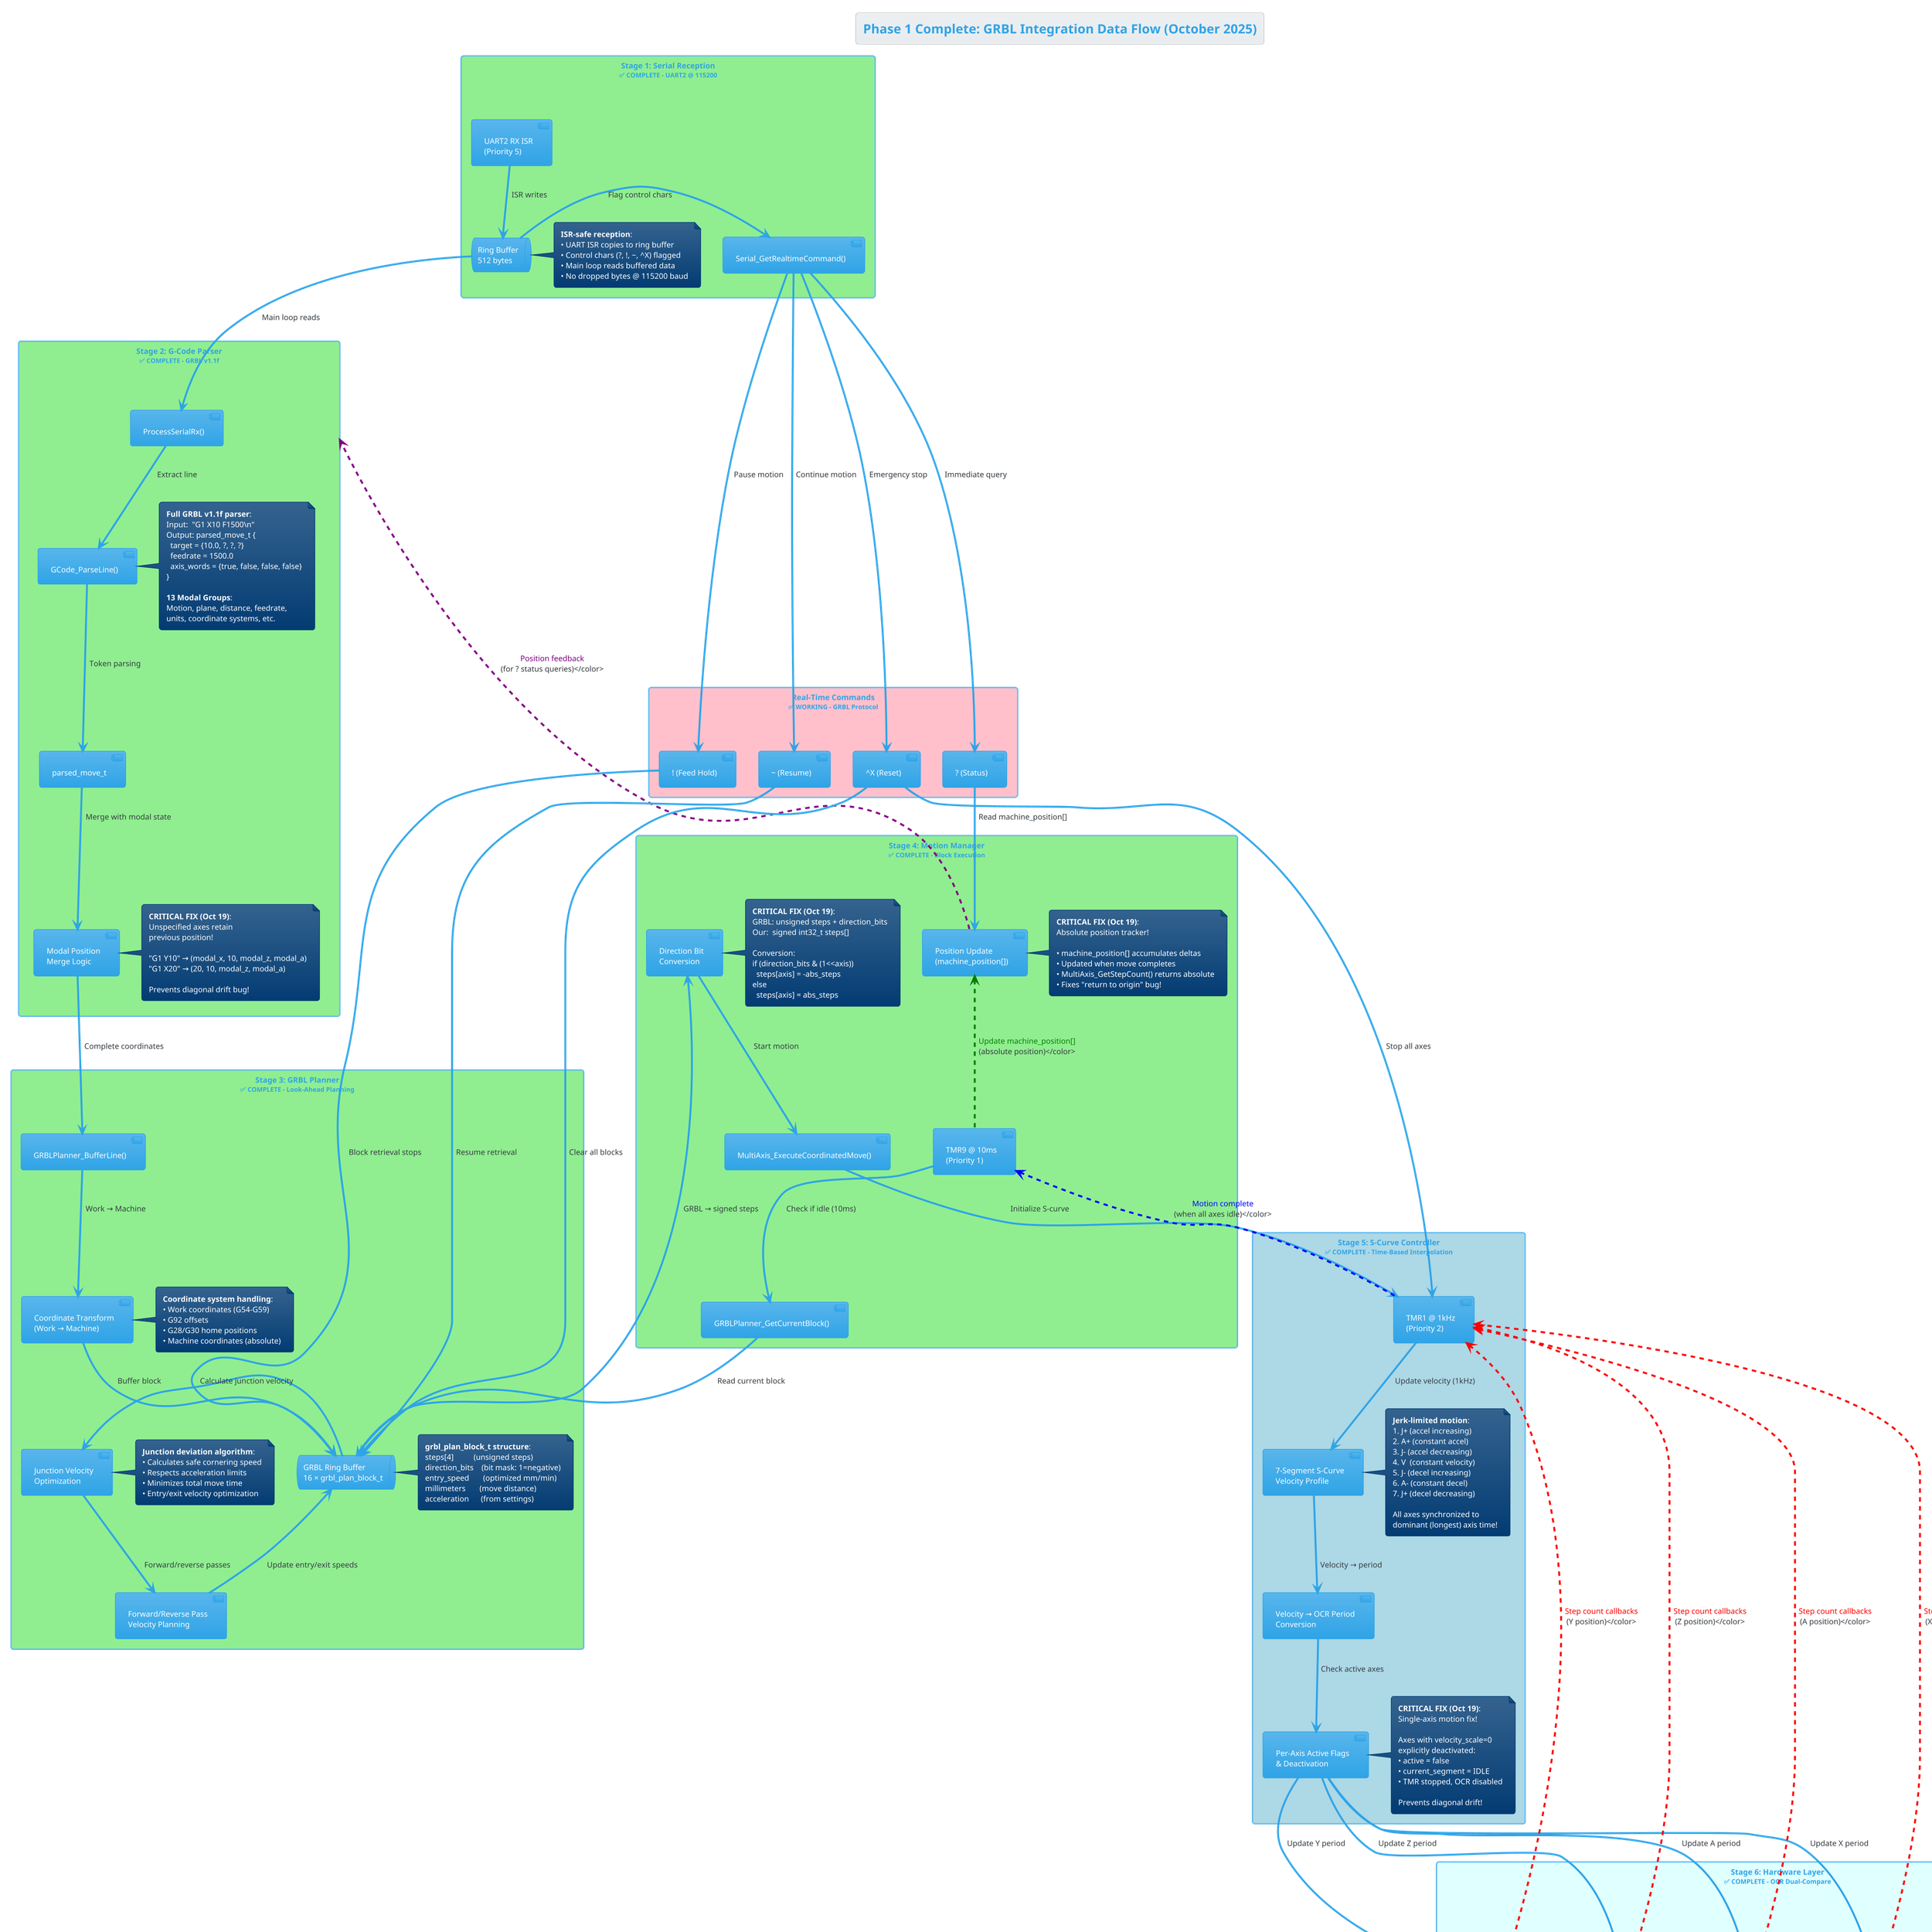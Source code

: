 @startuml
!theme cerulean
title Phase 1 Complete: GRBL Integration Data Flow (October 2025)
scale 1.3

' ============================================================================
' STAGE 1: SERIAL RECEPTION (✅ WORKING)
' ============================================================================
rectangle "**Stage 1: Serial Reception**\n<size:10>✅ COMPLETE - UART2 @ 115200</size>" as Stage1 #LightGreen {
  component "UART2 RX ISR\n(Priority 5)" as UART_ISR
  queue "Ring Buffer\n512 bytes" as SerialBuf
  component "Serial_GetRealtimeCommand()" as RTCmd
  
  note right of SerialBuf
    **ISR-safe reception**:
    • UART ISR copies to ring buffer
    • Control chars (?, !, ~, ^X) flagged
    • Main loop reads buffered data
    • No dropped bytes @ 115200 baud
  end note
}

' ============================================================================
' STAGE 2: G-CODE PARSING (✅ WORKING)
' ============================================================================
rectangle "**Stage 2: G-Code Parser**\n<size:10>✅ COMPLETE - GRBL v1.1f</size>" as Stage2 #LightGreen {
  component "ProcessSerialRx()" as SerialProc
  component "GCode_ParseLine()" as Parser
  component "parsed_move_t" as ParsedMove
  component "Modal Position\nMerge Logic" as ModalMerge
  
  note right of Parser
    **Full GRBL v1.1f parser**:
    Input:  "G1 X10 F1500\n"
    Output: parsed_move_t {
      target = {10.0, ?, ?, ?}
      feedrate = 1500.0
      axis_words = {true, false, false, false}
    }
    
    **13 Modal Groups**:
    Motion, plane, distance, feedrate,
    units, coordinate systems, etc.
  end note
  
  note right of ModalMerge
    **CRITICAL FIX (Oct 19)**:
    Unspecified axes retain
    previous position!
    
    "G1 Y10" → (modal_x, 10, modal_z, modal_a)
    "G1 X20" → (20, 10, modal_z, modal_a)
    
    Prevents diagonal drift bug!
  end note
}

' ============================================================================
' STAGE 3: GRBL MOTION PLANNER (✅ WORKING)
' ============================================================================
rectangle "**Stage 3: GRBL Planner**\n<size:10>✅ COMPLETE - Look-Ahead Planning</size>" as Stage3 #LightGreen {
  component "GRBLPlanner_BufferLine()" as PlannerAdd
  component "Coordinate Transform\n(Work → Machine)" as CoordXform
  queue "GRBL Ring Buffer\n16 × grbl_plan_block_t" as GRBLBuf
  component "Junction Velocity\nOptimization" as Junction
  component "Forward/Reverse Pass\nVelocity Planning" as Passes
  
  note right of CoordXform
    **Coordinate system handling**:
    • Work coordinates (G54-G59)
    • G92 offsets
    • G28/G30 home positions
    • Machine coordinates (absolute)
  end note
  
  note right of Junction
    **Junction deviation algorithm**:
    • Calculates safe cornering speed
    • Respects acceleration limits
    • Minimizes total move time
    • Entry/exit velocity optimization
  end note
  
  note right of GRBLBuf
    **grbl_plan_block_t structure**:
    steps[4]          (unsigned steps)
    direction_bits    (bit mask: 1=negative)
    entry_speed       (optimized mm/min)
    millimeters       (move distance)
    acceleration      (from settings)
  end note
}

' ============================================================================
' STAGE 4: MOTION MANAGER (✅ WORKING)
' ============================================================================
rectangle "**Stage 4: Motion Manager**\n<size:10>✅ COMPLETE - Block Execution</size>" as Stage4 #LightGreen {
  component "TMR9 @ 10ms\n(Priority 1)" as TMR9
  component "GRBLPlanner_GetCurrentBlock()" as GetBlock
  component "Direction Bit\nConversion" as DirConvert
  component "MultiAxis_ExecuteCoordinatedMove()" as Execute
  component "Position Update\n(machine_position[])" as PosUpdate
  
  note right of DirConvert
    **CRITICAL FIX (Oct 19)**:
    GRBL: unsigned steps + direction_bits
    Our:  signed int32_t steps[]
    
    Conversion:
    if (direction_bits & (1<<axis))
      steps[axis] = -abs_steps
    else
      steps[axis] = abs_steps
  end note
  
  note right of PosUpdate
    **CRITICAL FIX (Oct 19)**:
    Absolute position tracker!
    
    • machine_position[] accumulates deltas
    • Updated when move completes
    • MultiAxis_GetStepCount() returns absolute
    • Fixes "return to origin" bug!
  end note
}

' ============================================================================
' STAGE 5: MULTI-AXIS S-CURVE CONTROL (✅ WORKING)
' ============================================================================
rectangle "**Stage 5: S-Curve Controller**\n<size:10>✅ COMPLETE - Time-Based Interpolation</size>" as Stage5 #LightBlue {
  component "TMR1 @ 1kHz\n(Priority 2)" as TMR1
  component "7-Segment S-Curve\nVelocity Profile" as SCurve
  component "Velocity → OCR Period\nConversion" as VelConv
  component "Per-Axis Active Flags\n& Deactivation" as ActiveFlags
  
  note right of SCurve
    **Jerk-limited motion**:
    1. J+ (accel increasing)
    2. A+ (constant accel)
    3. J- (accel decreasing)
    4. V  (constant velocity)
    5. J- (decel increasing)
    6. A- (constant decel)
    7. J+ (decel decreasing)
    
    All axes synchronized to
    dominant (longest) axis time!
  end note
  
  note right of ActiveFlags
    **CRITICAL FIX (Oct 19)**:
    Single-axis motion fix!
    
    Axes with velocity_scale=0
    explicitly deactivated:
    • active = false
    • current_segment = IDLE
    • TMR stopped, OCR disabled
    
    Prevents diagonal drift!
  end note
}

' ============================================================================
' STAGE 6: HARDWARE PULSE GENERATION (✅ WORKING)
' ============================================================================
rectangle "**Stage 6: Hardware Layer**\n<size:10>✅ COMPLETE - OCR Dual-Compare</size>" as Stage6 #LightCyan {
  component "OCMP1 (Y-axis)\nTMR4 @ 1.5625MHz" as OCR1
  component "OCMP3 (A-axis)\nTMR5 @ 1.5625MHz" as OCR3
  component "OCMP4 (X-axis)\nTMR2 @ 1.5625MHz" as OCR4
  component "OCMP5 (Z-axis)\nTMR3 @ 1.5625MHz" as OCR5
  component "DRV8825 Drivers\n(1/16 microstepping)" as Drivers
  component "Stepper Motors\n(NEMA 23)" as Motors
  
  note right of OCR4
    **Dual-compare pattern**:
    TMRxPR  = period (varies with velocity)
    OCxR    = period - 40 (rising edge)
    OCxRS   = 40 (falling edge)
    
    Result: 40-count pulse (25.6µs)
    Exceeds DRV8825 minimum (1.9µs) ✓
    
    **CRITICAL**: Set direction GPIO
    BEFORE enabling OCR!
  end note
}

' ============================================================================
' DATA FLOW CONNECTIONS
' ============================================================================

' Stage 1 → Stage 2
UART_ISR -down-> SerialBuf : ISR writes
SerialBuf -down-> SerialProc : Main loop reads
SerialBuf -right-> RTCmd : Flag control chars
SerialProc -down-> Parser : Extract line

' Stage 2 → Stage 3
Parser -down-> ParsedMove : Token parsing
ParsedMove -down-> ModalMerge : Merge with modal state
ModalMerge -down-> PlannerAdd : Complete coordinates

' Stage 3 internal flow
PlannerAdd -down-> CoordXform : Work → Machine
CoordXform -down-> GRBLBuf : Buffer block
GRBLBuf -right-> Junction : Calculate junction velocity
Junction -down-> Passes : Forward/reverse passes
Passes -down-> GRBLBuf : Update entry/exit speeds

' Stage 3 → Stage 4
TMR9 -down-> GetBlock : Check if idle (10ms)
GetBlock -down-> GRBLBuf : Read current block
GRBLBuf -down-> DirConvert : GRBL → signed steps
DirConvert -down-> Execute : Start motion

' Stage 4 → Stage 5
Execute -down-> TMR1 : Initialize S-curve
TMR1 -down-> SCurve : Update velocity (1kHz)
SCurve -down-> VelConv : Velocity → period
VelConv -down-> ActiveFlags : Check active axes

' Stage 5 → Stage 6
ActiveFlags -down-> OCR4 : Update X period
ActiveFlags -down-> OCR1 : Update Y period
ActiveFlags -down-> OCR5 : Update Z period
ActiveFlags -down-> OCR3 : Update A period
OCR4 -down-> Drivers : STEP/DIR X
OCR1 -down-> Drivers : STEP/DIR Y
OCR5 -down-> Drivers : STEP/DIR Z
OCR3 -down-> Drivers : STEP/DIR A
Drivers -down-> Motors : Drive current

' ============================================================================
' FEEDBACK LOOPS (Critical for position tracking)
' ============================================================================
OCR4 -up[#Red,dashed]-> TMR1 : <color:Red>Step count callbacks\n(X position)</color>
OCR1 -up[#Red,dashed]-> TMR1 : <color:Red>Step count callbacks\n(Y position)</color>
OCR5 -up[#Red,dashed]-> TMR1 : <color:Red>Step count callbacks\n(Z position)</color>
OCR3 -up[#Red,dashed]-> TMR1 : <color:Red>Step count callbacks\n(A position)</color>
TMR1 -up[#Blue,dashed]-> TMR9 : <color:Blue>Motion complete\n(when all axes idle)</color>
TMR9 -up[#Green,dashed]-> PosUpdate : <color:Green>Update machine_position[]\n(absolute position)</color>
PosUpdate -up[#Purple,dashed]-> Stage2 : <color:Purple>Position feedback\n(for ? status queries)</color>

' ============================================================================
' REAL-TIME COMMANDS (High Priority Bypass)
' ============================================================================
rectangle "**Real-Time Commands**\n<size:10>✅ WORKING - GRBL Protocol</size>" as RealTime #Pink {
  component "? (Status)" as Status
  component "! (Feed Hold)" as Hold
  component "~ (Resume)" as Resume
  component "^X (Reset)" as Reset
}

RTCmd -right-> Status : Immediate query
Status -down-> PosUpdate : Read machine_position[]
RTCmd -right-> Hold : Pause motion
Hold -down-> GRBLBuf : Block retrieval stops
RTCmd -right-> Resume : Continue motion
Resume -down-> GRBLBuf : Resume retrieval
RTCmd -right-> Reset : Emergency stop
Reset -down-> GRBLBuf : Clear all blocks
Reset -down-> TMR1 : Stop all axes

' ============================================================================
' LEGEND & STATUS
' ============================================================================
legend bottom
  **Phase 1 Completion Status (October 19, 2025)**
  
  |= Component |= Status |= Key Features |
  | Serial Reception | ✅ COMPLETE | 512-byte buffer, ISR-safe, no dropped bytes |
  | G-Code Parser | ✅ COMPLETE | GRBL v1.1f, 13 modal groups, full command set |
  | Modal Position | ✅ FIXED | Unspecified axes retain previous values |
  | GRBL Planner | ✅ COMPLETE | 16-block buffer, junction deviation, look-ahead |
  | Motion Manager | ✅ COMPLETE | Direction bit conversion, block lifecycle |
  | Position Tracking | ✅ FIXED | Absolute position array, returns to origin |
  | S-Curve Control | ✅ COMPLETE | 7-segment profiles, jerk-limited |
  | Single-Axis Motion | ✅ FIXED | Explicit axis deactivation |
  | OCR Hardware | ✅ COMPLETE | Dual-compare PWM, 40-count pulse width |
  
  **Hardware Verified (October 19, 2025)**:
  • Square pattern (G1 Y10 X10 Y0 X0) returns to (0,0,0) ✅
  • Backward motion works correctly (negative direction bits) ✅
  • Z-axis motion (1280 steps/mm) accurate to ±2 steps ✅
  • UGS compatibility: Connects as "GRBL 1.1f" ✅
  • Clean serial output (no debug spam in production) ✅
  
  **Interrupt Priority Architecture**:
  Priority 5: UART2_RX/TX (serial communication - HIGHEST)
  Priority 3: OCMP1/3/4/5 (step pulse generation - HIGH)
  Priority 2: TMR1 (S-curve updates @ 1kHz - MEDIUM)
  Priority 1: TMR9 (motion manager @ 100Hz - LOWEST)
  
  **Next Phase**: GRBL Stepper with Segment Buffer (Phase 2)
end legend

@enduml
